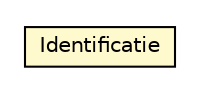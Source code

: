 #!/usr/local/bin/dot
#
# Class diagram 
# Generated by UMLGraph version R5_6-24-gf6e263 (http://www.umlgraph.org/)
#

digraph G {
	edge [fontname="Helvetica",fontsize=10,labelfontname="Helvetica",labelfontsize=10];
	node [fontname="Helvetica",fontsize=10,shape=plaintext];
	nodesep=0.25;
	ranksep=0.5;
	// nl.b3p.topnl.top100nl.Top100NlObjectType.Identificatie
	c35129 [label=<<table title="nl.b3p.topnl.top100nl.Top100NlObjectType.Identificatie" border="0" cellborder="1" cellspacing="0" cellpadding="2" port="p" bgcolor="lemonChiffon" href="./Top100NlObjectType.Identificatie.html">
		<tr><td><table border="0" cellspacing="0" cellpadding="1">
<tr><td align="center" balign="center"> Identificatie </td></tr>
		</table></td></tr>
		</table>>, URL="./Top100NlObjectType.Identificatie.html", fontname="Helvetica", fontcolor="black", fontsize=10.0];
}

